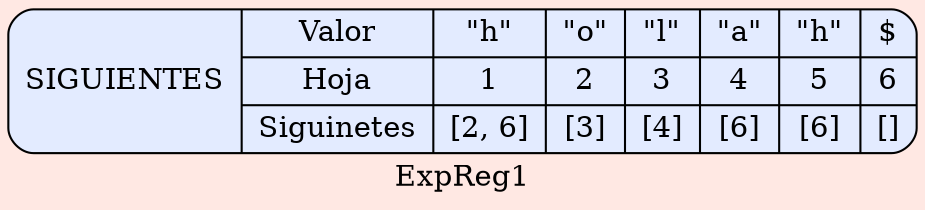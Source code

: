 digraph structs { 
  bgcolor = "#FFE8E3"   
 node [shape=Mrecord fillcolor="#E3EBFF" style =filled];
label ="ExpReg1"
struct1 [label="SIGUIENTES| { Valor | Hoja| Siguinetes } | 
{ \"h\"| 1 | [2, 6]}|
{ \"o\"| 2 | [3]}|
{ \"l\"| 3 | [4]}|
{ \"a\"| 4 | [6]}|
{ \"h\"| 5 | [6]}|
{ $| 6 | []}
"];
 }